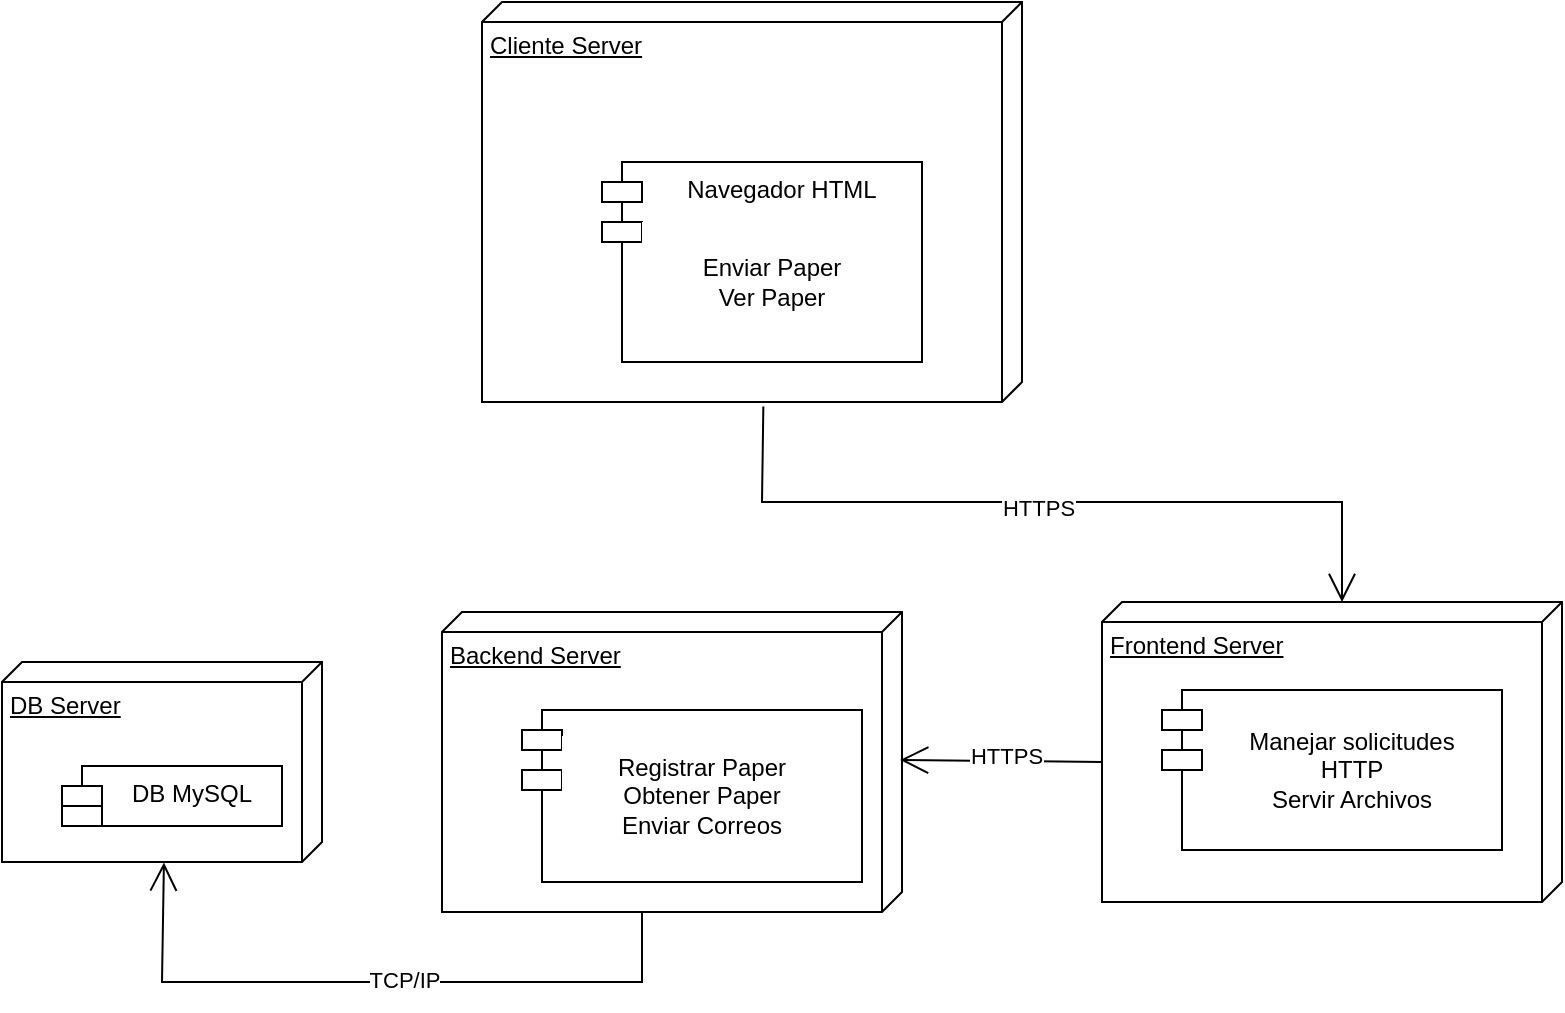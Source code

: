 <mxfile version="24.6.3" type="github">
  <diagram name="Página-1" id="U1wBTpCfA89Zt9UXRy-l">
    <mxGraphModel dx="989" dy="514" grid="1" gridSize="10" guides="1" tooltips="1" connect="1" arrows="1" fold="1" page="1" pageScale="1" pageWidth="827" pageHeight="1169" math="0" shadow="0">
      <root>
        <mxCell id="0" />
        <mxCell id="1" parent="0" />
        <mxCell id="QCGJDvceZWw-1iXdxH1Q-26" value="Frontend Server" style="verticalAlign=top;align=left;spacingTop=8;spacingLeft=2;spacingRight=12;shape=cube;size=10;direction=south;fontStyle=4;html=1;whiteSpace=wrap;" vertex="1" parent="1">
          <mxGeometry x="570" y="430" width="230" height="150" as="geometry" />
        </mxCell>
        <mxCell id="QCGJDvceZWw-1iXdxH1Q-1" value="Cliente Server" style="verticalAlign=top;align=left;spacingTop=8;spacingLeft=2;spacingRight=12;shape=cube;size=10;direction=south;fontStyle=4;html=1;whiteSpace=wrap;" vertex="1" parent="1">
          <mxGeometry x="260" y="130" width="270" height="200" as="geometry" />
        </mxCell>
        <mxCell id="QCGJDvceZWw-1iXdxH1Q-2" value="&lt;div style=&quot;&quot;&gt;&lt;span style=&quot;background-color: initial;&quot;&gt;Navegador HTML&lt;/span&gt;&lt;/div&gt;" style="shape=module;align=left;spacingLeft=20;align=center;verticalAlign=top;whiteSpace=wrap;html=1;" vertex="1" parent="1">
          <mxGeometry x="320" y="210" width="160" height="100" as="geometry" />
        </mxCell>
        <mxCell id="QCGJDvceZWw-1iXdxH1Q-8" value="" style="shape=module;align=left;spacingLeft=20;align=center;verticalAlign=top;whiteSpace=wrap;html=1;" vertex="1" parent="1">
          <mxGeometry x="600" y="474" width="170" height="80" as="geometry" />
        </mxCell>
        <mxCell id="QCGJDvceZWw-1iXdxH1Q-9" value="&lt;div&gt;Enviar Paper&lt;/div&gt;&lt;div&gt;Ver Paper&lt;/div&gt;" style="html=1;whiteSpace=wrap;strokeColor=none;" vertex="1" parent="1">
          <mxGeometry x="340" y="240" width="130" height="60" as="geometry" />
        </mxCell>
        <mxCell id="QCGJDvceZWw-1iXdxH1Q-10" value="Manejar solicitudes HTTP&lt;div&gt;Servir Archivos&lt;/div&gt;" style="html=1;whiteSpace=wrap;strokeColor=none;" vertex="1" parent="1">
          <mxGeometry x="630" y="484" width="130" height="60" as="geometry" />
        </mxCell>
        <mxCell id="QCGJDvceZWw-1iXdxH1Q-18" value="Backend Server" style="verticalAlign=top;align=left;spacingTop=8;spacingLeft=2;spacingRight=12;shape=cube;size=10;direction=south;fontStyle=4;html=1;whiteSpace=wrap;" vertex="1" parent="1">
          <mxGeometry x="240" y="435" width="230" height="150" as="geometry" />
        </mxCell>
        <mxCell id="QCGJDvceZWw-1iXdxH1Q-16" value="" style="shape=module;align=left;spacingLeft=20;align=center;verticalAlign=top;whiteSpace=wrap;html=1;" vertex="1" parent="1">
          <mxGeometry x="280" y="484" width="170" height="86" as="geometry" />
        </mxCell>
        <mxCell id="QCGJDvceZWw-1iXdxH1Q-17" value="Registrar Paper&lt;div&gt;Obtener Paper&lt;/div&gt;&lt;div&gt;Enviar Correos&lt;/div&gt;" style="html=1;whiteSpace=wrap;strokeColor=none;" vertex="1" parent="1">
          <mxGeometry x="300" y="497" width="140" height="60" as="geometry" />
        </mxCell>
        <mxCell id="QCGJDvceZWw-1iXdxH1Q-19" value="DB Server" style="verticalAlign=top;align=left;spacingTop=8;spacingLeft=2;spacingRight=12;shape=cube;size=10;direction=south;fontStyle=4;html=1;whiteSpace=wrap;" vertex="1" parent="1">
          <mxGeometry x="20" y="460" width="160" height="100" as="geometry" />
        </mxCell>
        <mxCell id="QCGJDvceZWw-1iXdxH1Q-20" value="DB MySQL" style="shape=module;align=left;spacingLeft=20;align=center;verticalAlign=top;whiteSpace=wrap;html=1;" vertex="1" parent="1">
          <mxGeometry x="50" y="512" width="110" height="30" as="geometry" />
        </mxCell>
        <mxCell id="QCGJDvceZWw-1iXdxH1Q-23" value="" style="endArrow=open;endFill=1;endSize=12;html=1;rounded=0;entryX=1.003;entryY=0.494;entryDx=0;entryDy=0;entryPerimeter=0;exitX=0;exitY=0;exitDx=0;exitDy=110;exitPerimeter=0;" edge="1" parent="1" target="QCGJDvceZWw-1iXdxH1Q-19">
          <mxGeometry width="160" relative="1" as="geometry">
            <mxPoint x="340" y="585" as="sourcePoint" />
            <mxPoint x="159.68" y="671" as="targetPoint" />
            <Array as="points">
              <mxPoint x="340" y="620" />
              <mxPoint x="100" y="620" />
            </Array>
          </mxGeometry>
        </mxCell>
        <mxCell id="QCGJDvceZWw-1iXdxH1Q-24" value="TCP/IP" style="edgeLabel;html=1;align=center;verticalAlign=middle;resizable=0;points=[];" vertex="1" connectable="0" parent="QCGJDvceZWw-1iXdxH1Q-23">
          <mxGeometry x="-0.076" y="-1" relative="1" as="geometry">
            <mxPoint as="offset" />
          </mxGeometry>
        </mxCell>
        <mxCell id="QCGJDvceZWw-1iXdxH1Q-27" value="" style="endArrow=open;endFill=1;endSize=12;html=1;rounded=0;exitX=1.011;exitY=0.479;exitDx=0;exitDy=0;exitPerimeter=0;entryX=0;entryY=0;entryDx=0;entryDy=110;entryPerimeter=0;" edge="1" parent="1" source="QCGJDvceZWw-1iXdxH1Q-1" target="QCGJDvceZWw-1iXdxH1Q-26">
          <mxGeometry width="160" relative="1" as="geometry">
            <mxPoint x="490" y="340" as="sourcePoint" />
            <mxPoint x="620" y="430" as="targetPoint" />
            <Array as="points">
              <mxPoint x="400" y="380" />
              <mxPoint x="690" y="380" />
            </Array>
          </mxGeometry>
        </mxCell>
        <mxCell id="QCGJDvceZWw-1iXdxH1Q-28" value="HTTPS" style="edgeLabel;html=1;align=center;verticalAlign=middle;resizable=0;points=[];" vertex="1" connectable="0" parent="QCGJDvceZWw-1iXdxH1Q-27">
          <mxGeometry x="-0.04" y="-3" relative="1" as="geometry">
            <mxPoint as="offset" />
          </mxGeometry>
        </mxCell>
        <mxCell id="QCGJDvceZWw-1iXdxH1Q-30" value="" style="endArrow=open;endFill=1;endSize=12;html=1;rounded=0;exitX=0;exitY=0;exitDx=80;exitDy=230;exitPerimeter=0;entryX=0.493;entryY=0.004;entryDx=0;entryDy=0;entryPerimeter=0;" edge="1" parent="1" source="QCGJDvceZWw-1iXdxH1Q-26" target="QCGJDvceZWw-1iXdxH1Q-18">
          <mxGeometry width="160" relative="1" as="geometry">
            <mxPoint x="510" y="620" as="sourcePoint" />
            <mxPoint x="710" y="710" as="targetPoint" />
            <Array as="points" />
          </mxGeometry>
        </mxCell>
        <mxCell id="QCGJDvceZWw-1iXdxH1Q-31" value="HTTPS" style="edgeLabel;html=1;align=center;verticalAlign=middle;resizable=0;points=[];" vertex="1" connectable="0" parent="QCGJDvceZWw-1iXdxH1Q-30">
          <mxGeometry x="-0.04" y="-3" relative="1" as="geometry">
            <mxPoint as="offset" />
          </mxGeometry>
        </mxCell>
      </root>
    </mxGraphModel>
  </diagram>
</mxfile>
